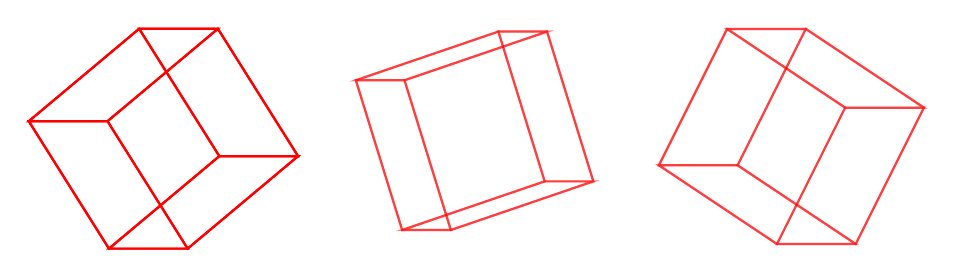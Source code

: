 ﻿% voir fichier python 'persepctive_01.py'
\begin{tikzpicture}[scale=2]

\begin{scope}[xshift=0cm]
% projection du cube (calculs via python)

\coordinate (Q1) at ( 0.374, 3.603);
\coordinate (Q2) at ( 0.874, 3.603);
\coordinate (Q3) at ( 1.575, 4.19);
\coordinate (Q4) at ( 1.075, 4.19);
\coordinate (Q5) at (-0.135, 4.412);
\coordinate (Q6) at ( 0.365, 4.412);
\coordinate (Q7) at ( 1.066, 4.999);
\coordinate (Q8) at ( 0.566, 4.999);

\tikzstyle{mycube}=[draw=red, thick, fill=none, opacity=1]


\draw[mycube] (Q1) -- (Q2) -- (Q3) --(Q4) -- cycle;
\draw[mycube] (Q5) -- (Q6) -- (Q7) --(Q8) -- cycle;
\draw[mycube] (Q1) -- (Q5) -- (Q6) --(Q2) -- cycle;
\draw[mycube] (Q2) -- (Q6) -- (Q7) --(Q3) -- cycle;
\draw[mycube] (Q3) -- (Q7) -- (Q8) --(Q4) -- cycle;
\draw[mycube] (Q4) -- (Q8) -- (Q5) --(Q1) -- cycle;
\end{scope}


\begin{scope}[xshift=1cm, yshift=0.25cm]
% projection du cube (calculs via python)
\coordinate (Q1) at ( 1.236, 3.471);
\coordinate (Q2) at (1.545, 3.471);
\coordinate (Q3) at ( 2.45, 3.78);
\coordinate (Q4) at ( 2.141, 3.78);
\coordinate (Q5) at ( 0.942, 4.422);
\coordinate (Q6) at ( 1.251, 4.422);
\coordinate (Q7) at ( 2.156, 4.731);
\coordinate (Q8) at ( 1.847, 4.731);

\tikzstyle{mycube}=[draw=red, thick, fill=none, opacity=0.5]

\draw[mycube] (Q1) -- (Q2) -- (Q3) --(Q4) -- cycle;
\draw[mycube] (Q5) -- (Q6) -- (Q7) --(Q8) -- cycle;
\draw[mycube] (Q1) -- (Q5) -- (Q6) --(Q2) -- cycle;
\draw[mycube] (Q2) -- (Q6) -- (Q7) --(Q3) -- cycle;
\draw[mycube] (Q3) -- (Q7) -- (Q8) --(Q4) -- cycle;
\draw[mycube] (Q4) -- (Q8) -- (Q5) --(Q1) -- cycle;
\end{scope}


% 
\begin{scope}[xshift=5.5cm, yshift=0.4cm]
% projection du cube (calculs via python)
\coordinate (Q1) at  (-0.884, 3.232);
\coordinate (Q2) at  ( -0.384, 3.232);
\coordinate (Q3) at  ( 0.049, 4.098);
\coordinate (Q4) at  (-0.451, 4.098);
\coordinate (Q5)  at (-1.634, 3.732);
\coordinate (Q6) at  ( -1.134, 3.732);
\coordinate (Q7)  at ( -0.701, 4.598);
\coordinate (Q8) at  ( -1.201, 4.598);

\tikzstyle{mycube}=[draw=red, thick, fill=none, opacity=0.5]

\draw[mycube] (Q1) -- (Q2) -- (Q3) --(Q4) -- cycle;
\draw[mycube] (Q5) -- (Q6) -- (Q7) --(Q8) -- cycle;
\draw[mycube] (Q1) -- (Q5) -- (Q6) --(Q2) -- cycle;
\draw[mycube] (Q2) -- (Q6) -- (Q7) --(Q3) -- cycle;
\draw[mycube] (Q3) -- (Q7) -- (Q8) --(Q4) -- cycle;
\draw[mycube] (Q4) -- (Q8) -- (Q5) --(Q1) -- cycle;
\end{scope}




\end{tikzpicture}